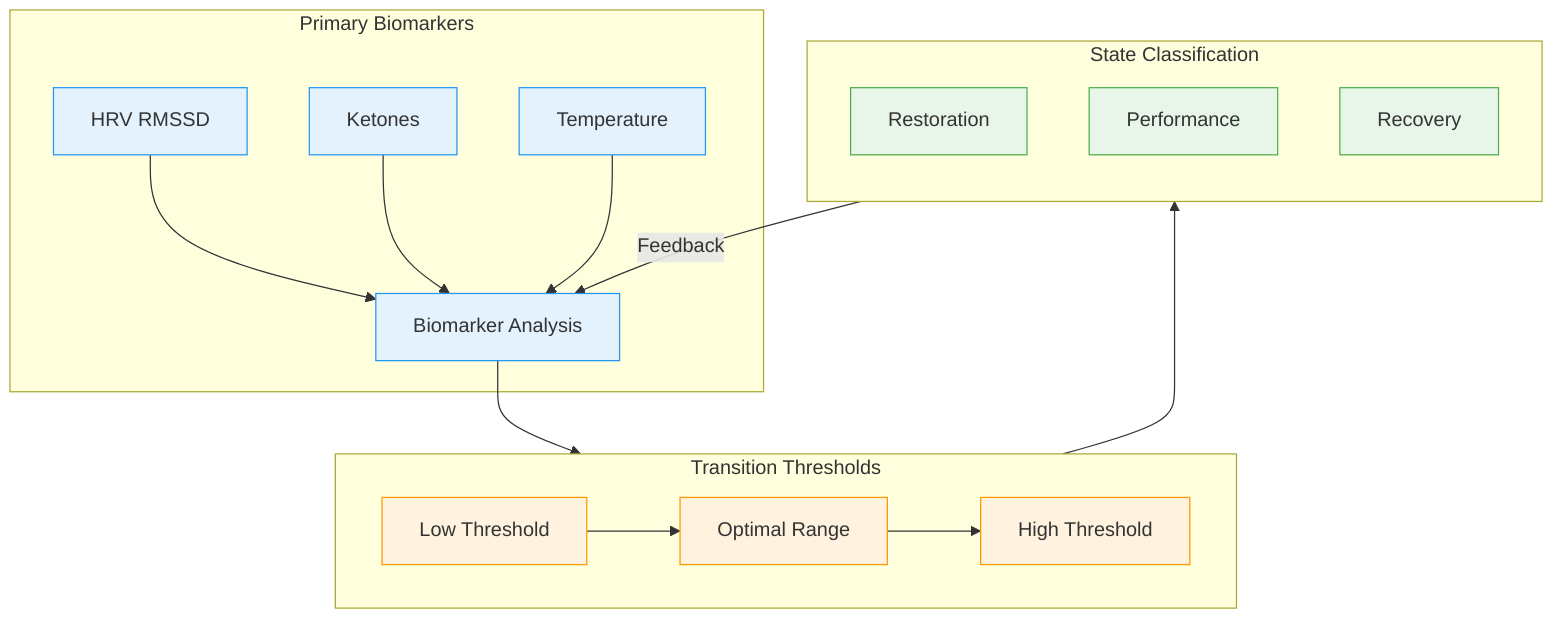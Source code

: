 flowchart TB
    subgraph Primary["Primary Biomarkers"]
        direction TB
        B1[HRV RMSSD] --> BA[Biomarker Analysis]
        B2[Ketones] --> BA
        B3[Temperature] --> BA
    end

    subgraph Thresholds["Transition Thresholds"]
        direction LR
        T1[Low Threshold] --> T2[Optimal Range]
        T2 --> T3[High Threshold]
    end

    subgraph States["State Classification"]
        direction TB
        S1[Restoration]
        S2[Performance]
        S3[Recovery]
    end

    BA --> Thresholds
    Thresholds --> States
    States --> |Feedback| BA

    %% Styling
    classDef biomarker fill:#e3f2fd,stroke:#2196F3
    classDef threshold fill:#fff3e0,stroke:#FF9800
    classDef state fill:#e8f5e9,stroke:#4CAF50
    
    class B1,B2,B3,BA biomarker
    class T1,T2,T3 threshold
    class S1,S2,S3 state
